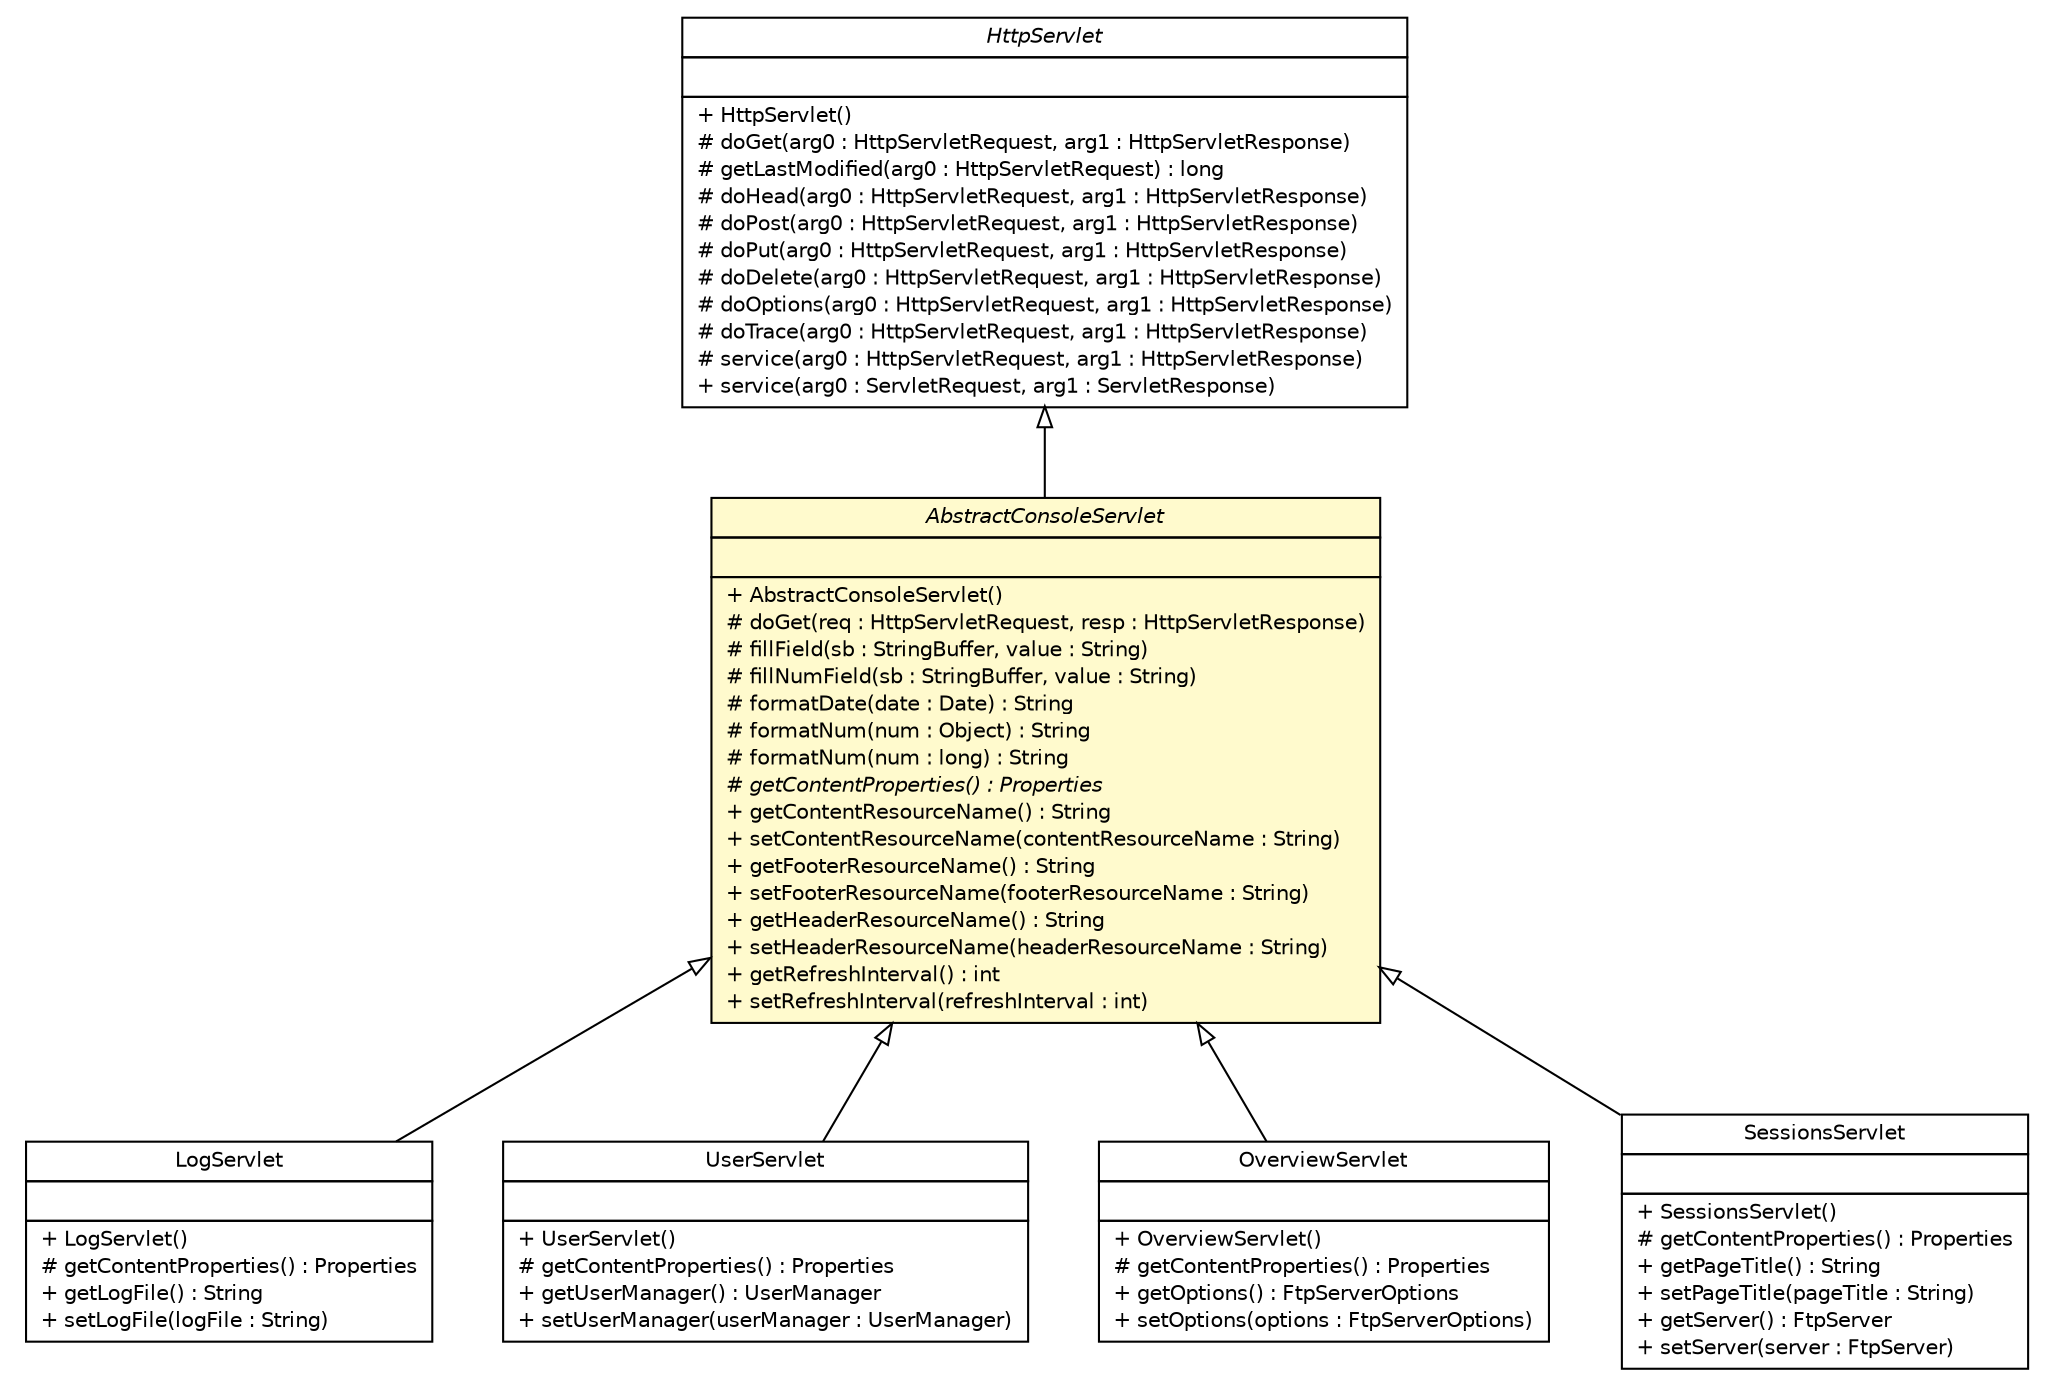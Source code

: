 #!/usr/local/bin/dot
#
# Class diagram 
# Generated by UMLGraph version 5.1 (http://www.umlgraph.org/)
#

digraph G {
	edge [fontname="Helvetica",fontsize=10,labelfontname="Helvetica",labelfontsize=10];
	node [fontname="Helvetica",fontsize=10,shape=plaintext];
	nodesep=0.25;
	ranksep=0.5;
	// com.apporiented.hermesftp.console.LogServlet
	c7509 [label=<<table title="com.apporiented.hermesftp.console.LogServlet" border="0" cellborder="1" cellspacing="0" cellpadding="2" port="p" href="./LogServlet.html">
		<tr><td><table border="0" cellspacing="0" cellpadding="1">
<tr><td align="center" balign="center"> LogServlet </td></tr>
		</table></td></tr>
		<tr><td><table border="0" cellspacing="0" cellpadding="1">
<tr><td align="left" balign="left">  </td></tr>
		</table></td></tr>
		<tr><td><table border="0" cellspacing="0" cellpadding="1">
<tr><td align="left" balign="left"> + LogServlet() </td></tr>
<tr><td align="left" balign="left"> # getContentProperties() : Properties </td></tr>
<tr><td align="left" balign="left"> + getLogFile() : String </td></tr>
<tr><td align="left" balign="left"> + setLogFile(logFile : String) </td></tr>
		</table></td></tr>
		</table>>, fontname="Helvetica", fontcolor="black", fontsize=10.0];
	// com.apporiented.hermesftp.console.UserServlet
	c7510 [label=<<table title="com.apporiented.hermesftp.console.UserServlet" border="0" cellborder="1" cellspacing="0" cellpadding="2" port="p" href="./UserServlet.html">
		<tr><td><table border="0" cellspacing="0" cellpadding="1">
<tr><td align="center" balign="center"> UserServlet </td></tr>
		</table></td></tr>
		<tr><td><table border="0" cellspacing="0" cellpadding="1">
<tr><td align="left" balign="left">  </td></tr>
		</table></td></tr>
		<tr><td><table border="0" cellspacing="0" cellpadding="1">
<tr><td align="left" balign="left"> + UserServlet() </td></tr>
<tr><td align="left" balign="left"> # getContentProperties() : Properties </td></tr>
<tr><td align="left" balign="left"> + getUserManager() : UserManager </td></tr>
<tr><td align="left" balign="left"> + setUserManager(userManager : UserManager) </td></tr>
		</table></td></tr>
		</table>>, fontname="Helvetica", fontcolor="black", fontsize=10.0];
	// com.apporiented.hermesftp.console.AbstractConsoleServlet
	c7511 [label=<<table title="com.apporiented.hermesftp.console.AbstractConsoleServlet" border="0" cellborder="1" cellspacing="0" cellpadding="2" port="p" bgcolor="lemonChiffon" href="./AbstractConsoleServlet.html">
		<tr><td><table border="0" cellspacing="0" cellpadding="1">
<tr><td align="center" balign="center"><font face="Helvetica-Oblique"> AbstractConsoleServlet </font></td></tr>
		</table></td></tr>
		<tr><td><table border="0" cellspacing="0" cellpadding="1">
<tr><td align="left" balign="left">  </td></tr>
		</table></td></tr>
		<tr><td><table border="0" cellspacing="0" cellpadding="1">
<tr><td align="left" balign="left"> + AbstractConsoleServlet() </td></tr>
<tr><td align="left" balign="left"> # doGet(req : HttpServletRequest, resp : HttpServletResponse) </td></tr>
<tr><td align="left" balign="left"> # fillField(sb : StringBuffer, value : String) </td></tr>
<tr><td align="left" balign="left"> # fillNumField(sb : StringBuffer, value : String) </td></tr>
<tr><td align="left" balign="left"> # formatDate(date : Date) : String </td></tr>
<tr><td align="left" balign="left"> # formatNum(num : Object) : String </td></tr>
<tr><td align="left" balign="left"> # formatNum(num : long) : String </td></tr>
<tr><td align="left" balign="left"><font face="Helvetica-Oblique" point-size="10.0"> # getContentProperties() : Properties </font></td></tr>
<tr><td align="left" balign="left"> + getContentResourceName() : String </td></tr>
<tr><td align="left" balign="left"> + setContentResourceName(contentResourceName : String) </td></tr>
<tr><td align="left" balign="left"> + getFooterResourceName() : String </td></tr>
<tr><td align="left" balign="left"> + setFooterResourceName(footerResourceName : String) </td></tr>
<tr><td align="left" balign="left"> + getHeaderResourceName() : String </td></tr>
<tr><td align="left" balign="left"> + setHeaderResourceName(headerResourceName : String) </td></tr>
<tr><td align="left" balign="left"> + getRefreshInterval() : int </td></tr>
<tr><td align="left" balign="left"> + setRefreshInterval(refreshInterval : int) </td></tr>
		</table></td></tr>
		</table>>, fontname="Helvetica", fontcolor="black", fontsize=10.0];
	// com.apporiented.hermesftp.console.OverviewServlet
	c7513 [label=<<table title="com.apporiented.hermesftp.console.OverviewServlet" border="0" cellborder="1" cellspacing="0" cellpadding="2" port="p" href="./OverviewServlet.html">
		<tr><td><table border="0" cellspacing="0" cellpadding="1">
<tr><td align="center" balign="center"> OverviewServlet </td></tr>
		</table></td></tr>
		<tr><td><table border="0" cellspacing="0" cellpadding="1">
<tr><td align="left" balign="left">  </td></tr>
		</table></td></tr>
		<tr><td><table border="0" cellspacing="0" cellpadding="1">
<tr><td align="left" balign="left"> + OverviewServlet() </td></tr>
<tr><td align="left" balign="left"> # getContentProperties() : Properties </td></tr>
<tr><td align="left" balign="left"> + getOptions() : FtpServerOptions </td></tr>
<tr><td align="left" balign="left"> + setOptions(options : FtpServerOptions) </td></tr>
		</table></td></tr>
		</table>>, fontname="Helvetica", fontcolor="black", fontsize=10.0];
	// com.apporiented.hermesftp.console.SessionsServlet
	c7515 [label=<<table title="com.apporiented.hermesftp.console.SessionsServlet" border="0" cellborder="1" cellspacing="0" cellpadding="2" port="p" href="./SessionsServlet.html">
		<tr><td><table border="0" cellspacing="0" cellpadding="1">
<tr><td align="center" balign="center"> SessionsServlet </td></tr>
		</table></td></tr>
		<tr><td><table border="0" cellspacing="0" cellpadding="1">
<tr><td align="left" balign="left">  </td></tr>
		</table></td></tr>
		<tr><td><table border="0" cellspacing="0" cellpadding="1">
<tr><td align="left" balign="left"> + SessionsServlet() </td></tr>
<tr><td align="left" balign="left"> # getContentProperties() : Properties </td></tr>
<tr><td align="left" balign="left"> + getPageTitle() : String </td></tr>
<tr><td align="left" balign="left"> + setPageTitle(pageTitle : String) </td></tr>
<tr><td align="left" balign="left"> + getServer() : FtpServer </td></tr>
<tr><td align="left" balign="left"> + setServer(server : FtpServer) </td></tr>
		</table></td></tr>
		</table>>, fontname="Helvetica", fontcolor="black", fontsize=10.0];
	//com.apporiented.hermesftp.console.LogServlet extends com.apporiented.hermesftp.console.AbstractConsoleServlet
	c7511:p -> c7509:p [dir=back,arrowtail=empty];
	//com.apporiented.hermesftp.console.UserServlet extends com.apporiented.hermesftp.console.AbstractConsoleServlet
	c7511:p -> c7510:p [dir=back,arrowtail=empty];
	//com.apporiented.hermesftp.console.AbstractConsoleServlet extends javax.servlet.http.HttpServlet
	c7593:p -> c7511:p [dir=back,arrowtail=empty];
	//com.apporiented.hermesftp.console.OverviewServlet extends com.apporiented.hermesftp.console.AbstractConsoleServlet
	c7511:p -> c7513:p [dir=back,arrowtail=empty];
	//com.apporiented.hermesftp.console.SessionsServlet extends com.apporiented.hermesftp.console.AbstractConsoleServlet
	c7511:p -> c7515:p [dir=back,arrowtail=empty];
	// javax.servlet.http.HttpServlet
	c7593 [label=<<table title="javax.servlet.http.HttpServlet" border="0" cellborder="1" cellspacing="0" cellpadding="2" port="p" href="http://java.sun.com/j2se/1.4.2/docs/api/javax/servlet/http/HttpServlet.html">
		<tr><td><table border="0" cellspacing="0" cellpadding="1">
<tr><td align="center" balign="center"><font face="Helvetica-Oblique"> HttpServlet </font></td></tr>
		</table></td></tr>
		<tr><td><table border="0" cellspacing="0" cellpadding="1">
<tr><td align="left" balign="left">  </td></tr>
		</table></td></tr>
		<tr><td><table border="0" cellspacing="0" cellpadding="1">
<tr><td align="left" balign="left"> + HttpServlet() </td></tr>
<tr><td align="left" balign="left"> # doGet(arg0 : HttpServletRequest, arg1 : HttpServletResponse) </td></tr>
<tr><td align="left" balign="left"> # getLastModified(arg0 : HttpServletRequest) : long </td></tr>
<tr><td align="left" balign="left"> # doHead(arg0 : HttpServletRequest, arg1 : HttpServletResponse) </td></tr>
<tr><td align="left" balign="left"> # doPost(arg0 : HttpServletRequest, arg1 : HttpServletResponse) </td></tr>
<tr><td align="left" balign="left"> # doPut(arg0 : HttpServletRequest, arg1 : HttpServletResponse) </td></tr>
<tr><td align="left" balign="left"> # doDelete(arg0 : HttpServletRequest, arg1 : HttpServletResponse) </td></tr>
<tr><td align="left" balign="left"> # doOptions(arg0 : HttpServletRequest, arg1 : HttpServletResponse) </td></tr>
<tr><td align="left" balign="left"> # doTrace(arg0 : HttpServletRequest, arg1 : HttpServletResponse) </td></tr>
<tr><td align="left" balign="left"> # service(arg0 : HttpServletRequest, arg1 : HttpServletResponse) </td></tr>
<tr><td align="left" balign="left"> + service(arg0 : ServletRequest, arg1 : ServletResponse) </td></tr>
		</table></td></tr>
		</table>>, fontname="Helvetica", fontcolor="black", fontsize=10.0];
}

